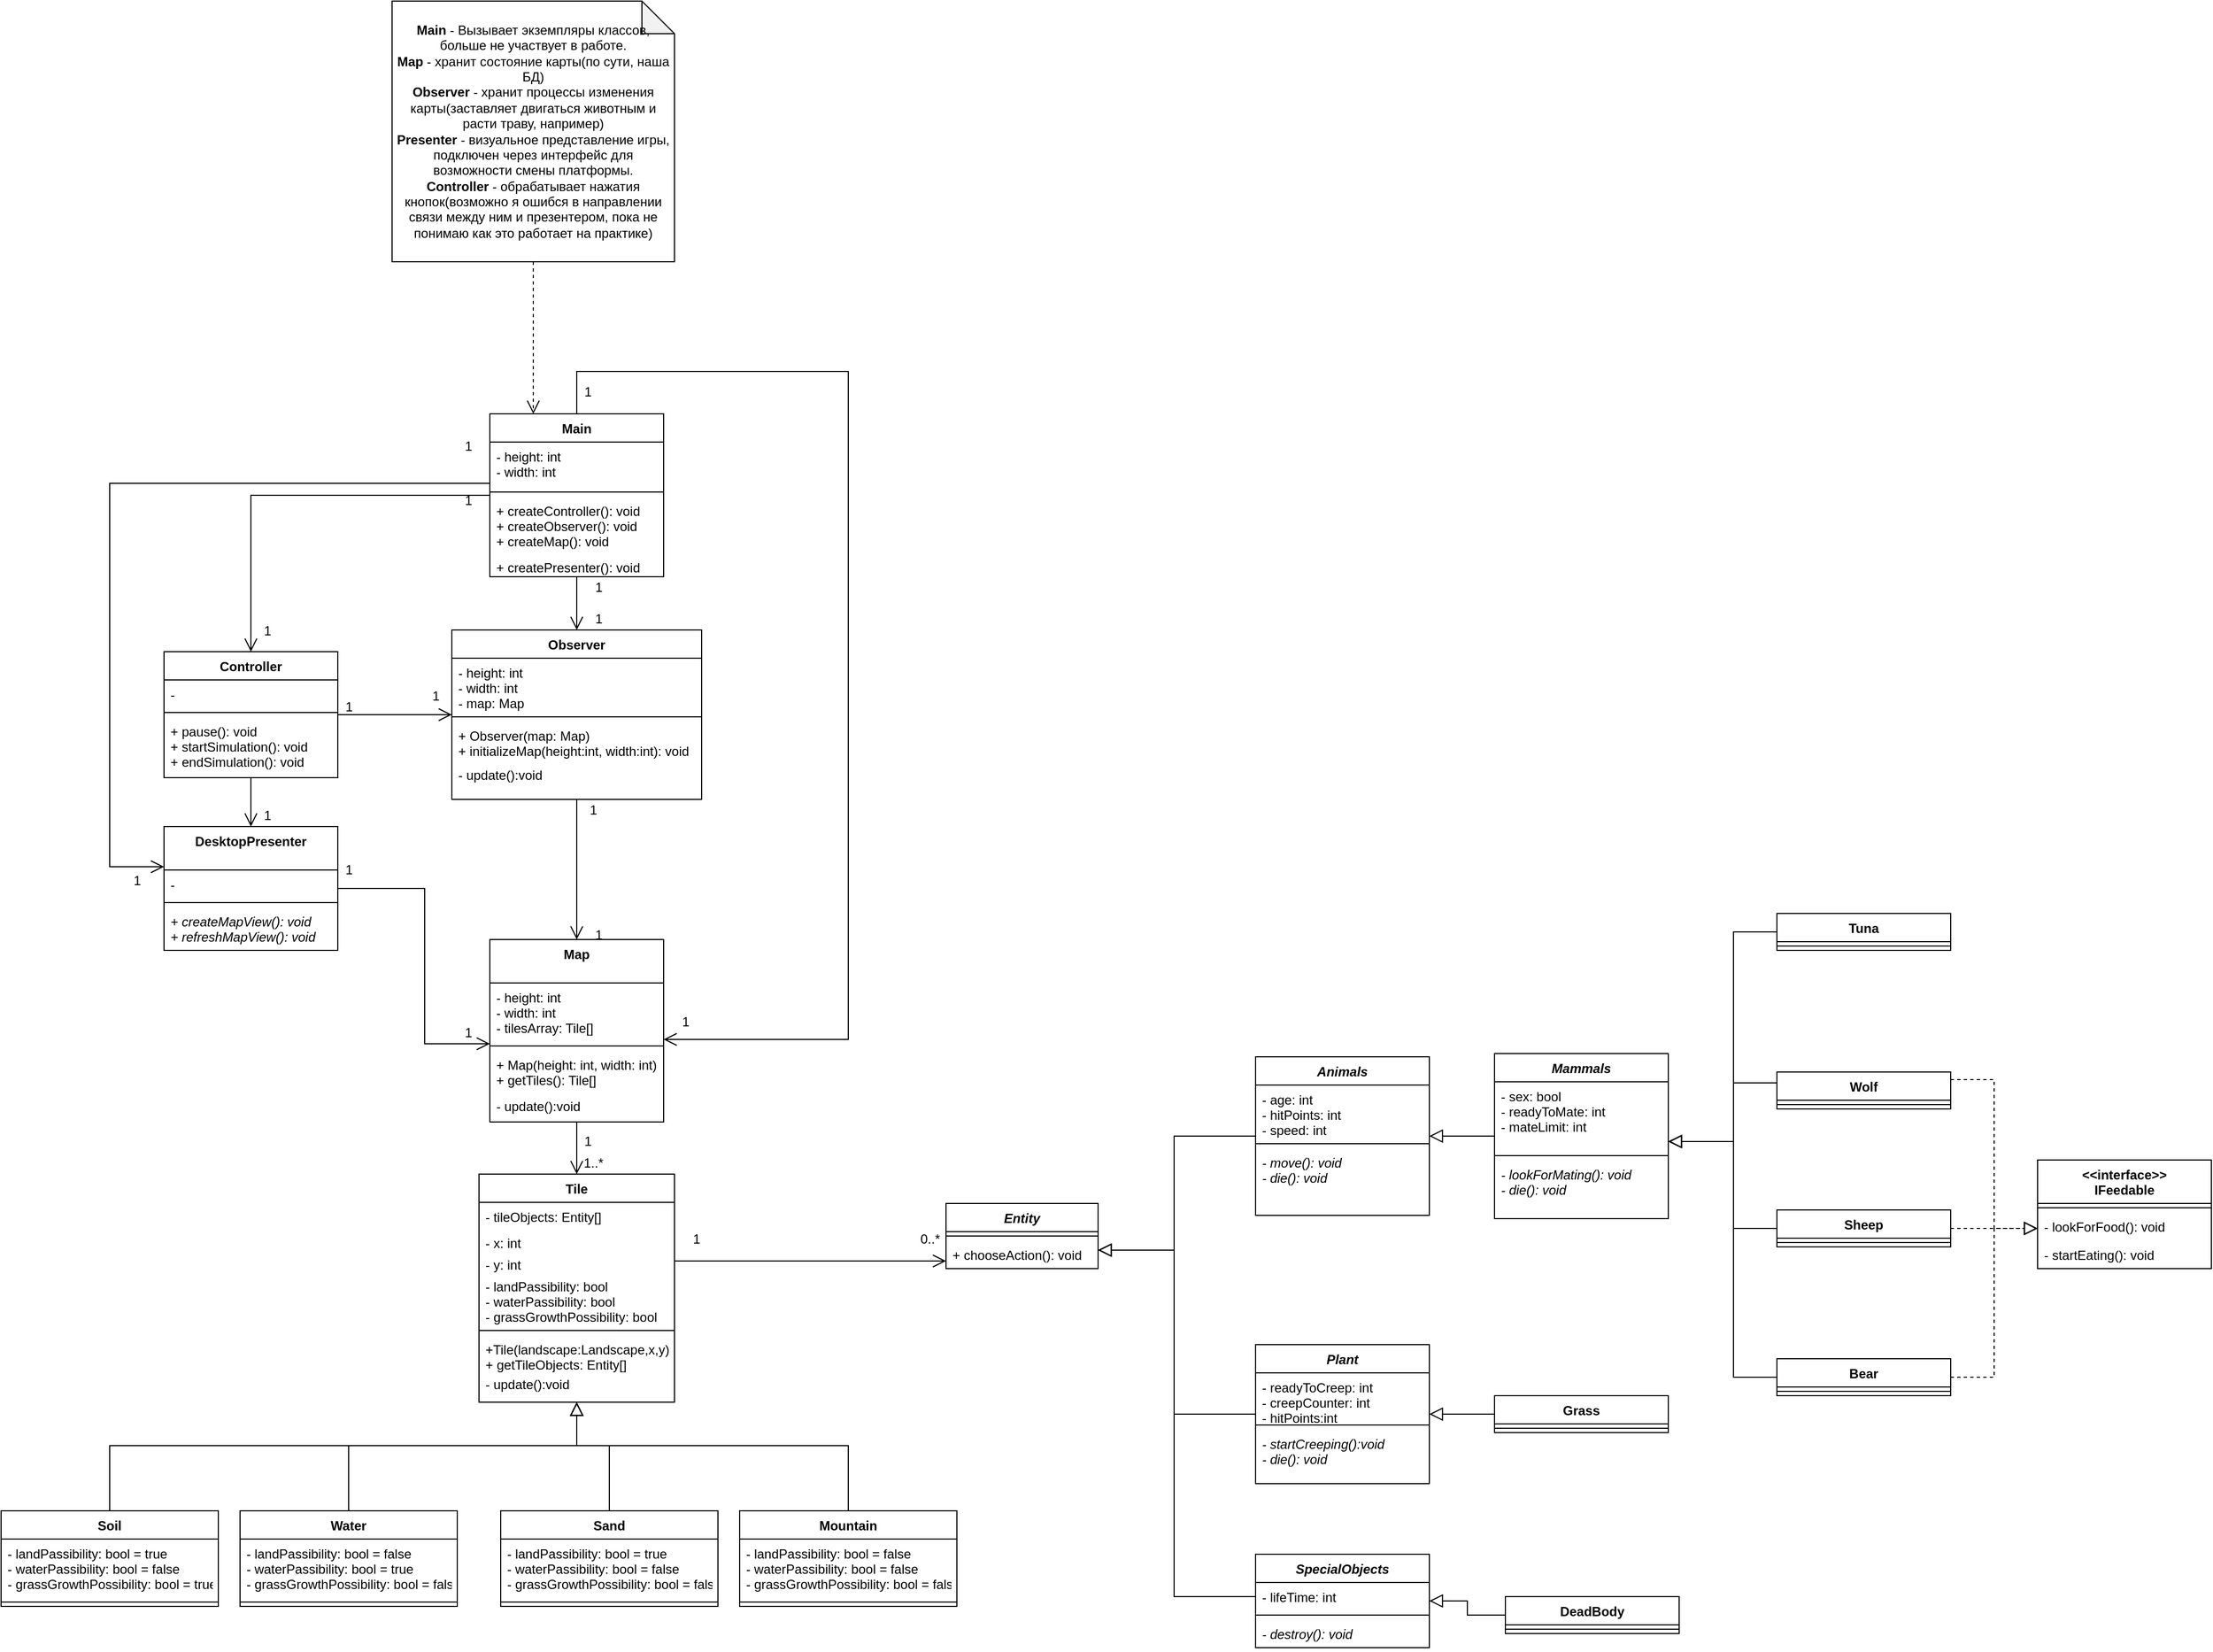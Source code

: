<mxfile version="15.3.1" type="github">
  <diagram name="Page-1" id="c4acf3e9-155e-7222-9cf6-157b1a14988f">
    <mxGraphModel dx="1422" dy="794" grid="1" gridSize="10" guides="1" tooltips="1" connect="1" arrows="1" fold="1" page="1" pageScale="1" pageWidth="1100" pageHeight="850" background="none" math="0" shadow="0">
      <root>
        <mxCell id="0" />
        <mxCell id="1" parent="0" />
        <mxCell id="tK33m090suOpxxcHoeYY-7" style="edgeStyle=orthogonalEdgeStyle;rounded=0;orthogonalLoop=1;jettySize=auto;html=1;endArrow=open;endFill=0;endSize=10;startSize=10;startArrow=none;startFill=0;" parent="1" source="_xyLBf4rRskC3J2EZDxW-5" target="_xyLBf4rRskC3J2EZDxW-9" edge="1">
          <mxGeometry relative="1" as="geometry" />
        </mxCell>
        <mxCell id="_xyLBf4rRskC3J2EZDxW-5" value="Map" style="swimlane;fontStyle=1;align=center;verticalAlign=top;childLayout=stackLayout;horizontal=1;startSize=40;horizontalStack=0;resizeParent=1;resizeParentMax=0;resizeLast=0;collapsible=1;marginBottom=0;" parent="1" vertex="1">
          <mxGeometry x="670" y="894" width="160" height="168" as="geometry" />
        </mxCell>
        <mxCell id="_xyLBf4rRskC3J2EZDxW-6" value="- height: int&#xa;- width: int&#xa;- tilesArray: Tile[]" style="text;strokeColor=none;fillColor=none;align=left;verticalAlign=top;spacingLeft=4;spacingRight=4;overflow=hidden;rotatable=0;points=[[0,0.5],[1,0.5]];portConstraint=eastwest;" parent="_xyLBf4rRskC3J2EZDxW-5" vertex="1">
          <mxGeometry y="40" width="160" height="54" as="geometry" />
        </mxCell>
        <mxCell id="_xyLBf4rRskC3J2EZDxW-7" value="" style="line;strokeWidth=1;fillColor=none;align=left;verticalAlign=middle;spacingTop=-1;spacingLeft=3;spacingRight=3;rotatable=0;labelPosition=right;points=[];portConstraint=eastwest;" parent="_xyLBf4rRskC3J2EZDxW-5" vertex="1">
          <mxGeometry y="94" width="160" height="8" as="geometry" />
        </mxCell>
        <mxCell id="_xyLBf4rRskC3J2EZDxW-8" value="+ Map(height: int, width: int)&#xa;+ getTiles(): Tile[]" style="text;strokeColor=none;fillColor=none;align=left;verticalAlign=top;spacingLeft=4;spacingRight=4;overflow=hidden;rotatable=0;points=[[0,0.5],[1,0.5]];portConstraint=eastwest;" parent="_xyLBf4rRskC3J2EZDxW-5" vertex="1">
          <mxGeometry y="102" width="160" height="38" as="geometry" />
        </mxCell>
        <mxCell id="s3qruMykAdAHOrOJcpGM-13" value="- update():void" style="text;strokeColor=none;fillColor=none;align=left;verticalAlign=top;spacingLeft=4;spacingRight=4;overflow=hidden;rotatable=0;points=[[0,0.5],[1,0.5]];portConstraint=eastwest;" parent="_xyLBf4rRskC3J2EZDxW-5" vertex="1">
          <mxGeometry y="140" width="160" height="28" as="geometry" />
        </mxCell>
        <mxCell id="tK33m090suOpxxcHoeYY-1" style="edgeStyle=orthogonalEdgeStyle;rounded=0;orthogonalLoop=1;jettySize=auto;html=1;endArrow=open;endFill=0;startArrow=none;startFill=0;startSize=10;endSize=10;" parent="1" source="_xyLBf4rRskC3J2EZDxW-9" target="s3qruMykAdAHOrOJcpGM-22" edge="1">
          <mxGeometry relative="1" as="geometry">
            <mxPoint x="910" y="1219" as="targetPoint" />
            <Array as="points">
              <mxPoint x="900" y="1190" />
              <mxPoint x="900" y="1190" />
            </Array>
          </mxGeometry>
        </mxCell>
        <mxCell id="_xyLBf4rRskC3J2EZDxW-9" value="Tile" style="swimlane;fontStyle=1;align=center;verticalAlign=top;childLayout=stackLayout;horizontal=1;startSize=26;horizontalStack=0;resizeParent=1;resizeParentMax=0;resizeLast=0;collapsible=1;marginBottom=0;" parent="1" vertex="1">
          <mxGeometry x="660" y="1110" width="180" height="210" as="geometry" />
        </mxCell>
        <mxCell id="_xyLBf4rRskC3J2EZDxW-10" value="- tileObjects: Entity[]" style="text;strokeColor=none;fillColor=none;align=left;verticalAlign=top;spacingLeft=4;spacingRight=4;overflow=hidden;rotatable=0;points=[[0,0.5],[1,0.5]];portConstraint=eastwest;" parent="_xyLBf4rRskC3J2EZDxW-9" vertex="1">
          <mxGeometry y="26" width="180" height="24" as="geometry" />
        </mxCell>
        <mxCell id="tK33m090suOpxxcHoeYY-31" value="- x: int" style="text;strokeColor=none;fillColor=none;align=left;verticalAlign=top;spacingLeft=4;spacingRight=4;overflow=hidden;rotatable=0;points=[[0,0.5],[1,0.5]];portConstraint=eastwest;" parent="_xyLBf4rRskC3J2EZDxW-9" vertex="1">
          <mxGeometry y="50" width="180" height="20" as="geometry" />
        </mxCell>
        <mxCell id="tK33m090suOpxxcHoeYY-32" value="- y: int" style="text;strokeColor=none;fillColor=none;align=left;verticalAlign=top;spacingLeft=4;spacingRight=4;overflow=hidden;rotatable=0;points=[[0,0.5],[1,0.5]];portConstraint=eastwest;" parent="_xyLBf4rRskC3J2EZDxW-9" vertex="1">
          <mxGeometry y="70" width="180" height="20" as="geometry" />
        </mxCell>
        <mxCell id="QvaqsyEetl3F-smUwmiv-2" value="- landPassibility: bool&#xa;- waterPassibility: bool&#xa;- grassGrowthPossibility: bool" style="text;strokeColor=none;fillColor=none;align=left;verticalAlign=top;spacingLeft=4;spacingRight=4;overflow=hidden;rotatable=0;points=[[0,0.5],[1,0.5]];portConstraint=eastwest;" parent="_xyLBf4rRskC3J2EZDxW-9" vertex="1">
          <mxGeometry y="90" width="180" height="50" as="geometry" />
        </mxCell>
        <mxCell id="_xyLBf4rRskC3J2EZDxW-11" value="" style="line;strokeWidth=1;fillColor=none;align=left;verticalAlign=middle;spacingTop=-1;spacingLeft=3;spacingRight=3;rotatable=0;labelPosition=right;points=[];portConstraint=eastwest;" parent="_xyLBf4rRskC3J2EZDxW-9" vertex="1">
          <mxGeometry y="140" width="180" height="8" as="geometry" />
        </mxCell>
        <mxCell id="_xyLBf4rRskC3J2EZDxW-12" value="+Tile(landscape:Landscape,x,y)&#xa;+ getTileObjects: Entity[]" style="text;strokeColor=none;fillColor=none;align=left;verticalAlign=top;spacingLeft=4;spacingRight=4;overflow=hidden;rotatable=0;points=[[0,0.5],[1,0.5]];portConstraint=eastwest;" parent="_xyLBf4rRskC3J2EZDxW-9" vertex="1">
          <mxGeometry y="148" width="180" height="32" as="geometry" />
        </mxCell>
        <mxCell id="s3qruMykAdAHOrOJcpGM-26" value="- update():void" style="text;strokeColor=none;fillColor=none;align=left;verticalAlign=top;spacingLeft=4;spacingRight=4;overflow=hidden;rotatable=0;points=[[0,0.5],[1,0.5]];portConstraint=eastwest;" parent="_xyLBf4rRskC3J2EZDxW-9" vertex="1">
          <mxGeometry y="180" width="180" height="30" as="geometry" />
        </mxCell>
        <mxCell id="QvaqsyEetl3F-smUwmiv-3" style="edgeStyle=orthogonalEdgeStyle;rounded=0;orthogonalLoop=1;jettySize=auto;html=1;endSize=10;endArrow=block;endFill=0;" parent="1" source="v3pDaqWRYXxPAvAmd5gX-1" target="_xyLBf4rRskC3J2EZDxW-9" edge="1">
          <mxGeometry relative="1" as="geometry">
            <Array as="points">
              <mxPoint x="320" y="1360" />
              <mxPoint x="750" y="1360" />
            </Array>
          </mxGeometry>
        </mxCell>
        <mxCell id="v3pDaqWRYXxPAvAmd5gX-1" value="Soil" style="swimlane;fontStyle=1;align=center;verticalAlign=top;childLayout=stackLayout;horizontal=1;startSize=26;horizontalStack=0;resizeParent=1;resizeParentMax=0;resizeLast=0;collapsible=1;marginBottom=0;" parent="1" vertex="1">
          <mxGeometry x="220" y="1420" width="200" height="88" as="geometry" />
        </mxCell>
        <mxCell id="v3pDaqWRYXxPAvAmd5gX-2" value="- landPassibility: bool = true&#xa;- waterPassibility: bool = false&#xa;- grassGrowthPossibility: bool = true" style="text;strokeColor=none;fillColor=none;align=left;verticalAlign=top;spacingLeft=4;spacingRight=4;overflow=hidden;rotatable=0;points=[[0,0.5],[1,0.5]];portConstraint=eastwest;" parent="v3pDaqWRYXxPAvAmd5gX-1" vertex="1">
          <mxGeometry y="26" width="200" height="54" as="geometry" />
        </mxCell>
        <mxCell id="v3pDaqWRYXxPAvAmd5gX-3" value="" style="line;strokeWidth=1;fillColor=none;align=left;verticalAlign=middle;spacingTop=-1;spacingLeft=3;spacingRight=3;rotatable=0;labelPosition=right;points=[];portConstraint=eastwest;" parent="v3pDaqWRYXxPAvAmd5gX-1" vertex="1">
          <mxGeometry y="80" width="200" height="8" as="geometry" />
        </mxCell>
        <mxCell id="QvaqsyEetl3F-smUwmiv-4" style="edgeStyle=orthogonalEdgeStyle;rounded=0;orthogonalLoop=1;jettySize=auto;html=1;endSize=10;endArrow=block;endFill=0;" parent="1" source="v3pDaqWRYXxPAvAmd5gX-5" target="_xyLBf4rRskC3J2EZDxW-9" edge="1">
          <mxGeometry relative="1" as="geometry">
            <Array as="points">
              <mxPoint x="540" y="1360" />
              <mxPoint x="750" y="1360" />
            </Array>
          </mxGeometry>
        </mxCell>
        <mxCell id="v3pDaqWRYXxPAvAmd5gX-5" value="Water" style="swimlane;fontStyle=1;align=center;verticalAlign=top;childLayout=stackLayout;horizontal=1;startSize=26;horizontalStack=0;resizeParent=1;resizeParentMax=0;resizeLast=0;collapsible=1;marginBottom=0;" parent="1" vertex="1">
          <mxGeometry x="440" y="1420" width="200" height="88" as="geometry" />
        </mxCell>
        <mxCell id="v3pDaqWRYXxPAvAmd5gX-6" value="- landPassibility: bool = false&#xa;- waterPassibility: bool = true&#xa;- grassGrowthPossibility: bool = false" style="text;strokeColor=none;fillColor=none;align=left;verticalAlign=top;spacingLeft=4;spacingRight=4;overflow=hidden;rotatable=0;points=[[0,0.5],[1,0.5]];portConstraint=eastwest;" parent="v3pDaqWRYXxPAvAmd5gX-5" vertex="1">
          <mxGeometry y="26" width="200" height="54" as="geometry" />
        </mxCell>
        <mxCell id="v3pDaqWRYXxPAvAmd5gX-7" value="" style="line;strokeWidth=1;fillColor=none;align=left;verticalAlign=middle;spacingTop=-1;spacingLeft=3;spacingRight=3;rotatable=0;labelPosition=right;points=[];portConstraint=eastwest;" parent="v3pDaqWRYXxPAvAmd5gX-5" vertex="1">
          <mxGeometry y="80" width="200" height="8" as="geometry" />
        </mxCell>
        <mxCell id="QvaqsyEetl3F-smUwmiv-5" style="edgeStyle=orthogonalEdgeStyle;rounded=0;orthogonalLoop=1;jettySize=auto;html=1;endArrow=block;endFill=0;endSize=10;" parent="1" source="v3pDaqWRYXxPAvAmd5gX-9" target="_xyLBf4rRskC3J2EZDxW-9" edge="1">
          <mxGeometry relative="1" as="geometry">
            <Array as="points">
              <mxPoint x="780" y="1360" />
              <mxPoint x="750" y="1360" />
            </Array>
          </mxGeometry>
        </mxCell>
        <mxCell id="v3pDaqWRYXxPAvAmd5gX-9" value="Sand" style="swimlane;fontStyle=1;align=center;verticalAlign=top;childLayout=stackLayout;horizontal=1;startSize=26;horizontalStack=0;resizeParent=1;resizeParentMax=0;resizeLast=0;collapsible=1;marginBottom=0;" parent="1" vertex="1">
          <mxGeometry x="680" y="1420" width="200" height="88" as="geometry" />
        </mxCell>
        <mxCell id="v3pDaqWRYXxPAvAmd5gX-10" value="- landPassibility: bool = true&#xa;- waterPassibility: bool = false&#xa;- grassGrowthPossibility: bool = false" style="text;strokeColor=none;fillColor=none;align=left;verticalAlign=top;spacingLeft=4;spacingRight=4;overflow=hidden;rotatable=0;points=[[0,0.5],[1,0.5]];portConstraint=eastwest;" parent="v3pDaqWRYXxPAvAmd5gX-9" vertex="1">
          <mxGeometry y="26" width="200" height="54" as="geometry" />
        </mxCell>
        <mxCell id="v3pDaqWRYXxPAvAmd5gX-11" value="" style="line;strokeWidth=1;fillColor=none;align=left;verticalAlign=middle;spacingTop=-1;spacingLeft=3;spacingRight=3;rotatable=0;labelPosition=right;points=[];portConstraint=eastwest;" parent="v3pDaqWRYXxPAvAmd5gX-9" vertex="1">
          <mxGeometry y="80" width="200" height="8" as="geometry" />
        </mxCell>
        <mxCell id="QvaqsyEetl3F-smUwmiv-6" style="edgeStyle=orthogonalEdgeStyle;rounded=0;orthogonalLoop=1;jettySize=auto;html=1;endArrow=block;endFill=0;endSize=10;" parent="1" source="v3pDaqWRYXxPAvAmd5gX-13" target="_xyLBf4rRskC3J2EZDxW-9" edge="1">
          <mxGeometry relative="1" as="geometry">
            <Array as="points">
              <mxPoint x="1000" y="1360" />
              <mxPoint x="750" y="1360" />
            </Array>
          </mxGeometry>
        </mxCell>
        <mxCell id="v3pDaqWRYXxPAvAmd5gX-13" value="Mountain" style="swimlane;fontStyle=1;align=center;verticalAlign=top;childLayout=stackLayout;horizontal=1;startSize=26;horizontalStack=0;resizeParent=1;resizeParentMax=0;resizeLast=0;collapsible=1;marginBottom=0;" parent="1" vertex="1">
          <mxGeometry x="900" y="1420" width="200" height="88" as="geometry" />
        </mxCell>
        <mxCell id="v3pDaqWRYXxPAvAmd5gX-14" value="- landPassibility: bool = false&#xa;- waterPassibility: bool = false&#xa;- grassGrowthPossibility: bool = false" style="text;strokeColor=none;fillColor=none;align=left;verticalAlign=top;spacingLeft=4;spacingRight=4;overflow=hidden;rotatable=0;points=[[0,0.5],[1,0.5]];portConstraint=eastwest;" parent="v3pDaqWRYXxPAvAmd5gX-13" vertex="1">
          <mxGeometry y="26" width="200" height="54" as="geometry" />
        </mxCell>
        <mxCell id="v3pDaqWRYXxPAvAmd5gX-15" value="" style="line;strokeWidth=1;fillColor=none;align=left;verticalAlign=middle;spacingTop=-1;spacingLeft=3;spacingRight=3;rotatable=0;labelPosition=right;points=[];portConstraint=eastwest;" parent="v3pDaqWRYXxPAvAmd5gX-13" vertex="1">
          <mxGeometry y="80" width="200" height="8" as="geometry" />
        </mxCell>
        <mxCell id="v3pDaqWRYXxPAvAmd5gX-61" style="edgeStyle=orthogonalEdgeStyle;rounded=0;orthogonalLoop=1;jettySize=auto;html=1;endArrow=block;endFill=0;startSize=6;endSize=10;strokeWidth=1;" parent="1" source="v3pDaqWRYXxPAvAmd5gX-20" target="v3pDaqWRYXxPAvAmd5gX-56" edge="1">
          <mxGeometry relative="1" as="geometry" />
        </mxCell>
        <mxCell id="v3pDaqWRYXxPAvAmd5gX-20" value="Mammals" style="swimlane;fontStyle=3;align=center;verticalAlign=top;childLayout=stackLayout;horizontal=1;startSize=26;horizontalStack=0;resizeParent=1;resizeParentMax=0;resizeLast=0;collapsible=1;marginBottom=0;" parent="1" vertex="1">
          <mxGeometry x="1595" y="999" width="160" height="152" as="geometry" />
        </mxCell>
        <mxCell id="v3pDaqWRYXxPAvAmd5gX-21" value="- sex: bool&#xa;- readyToMate: int &#xa;- mateLimit: int" style="text;strokeColor=none;fillColor=none;align=left;verticalAlign=top;spacingLeft=4;spacingRight=4;overflow=hidden;rotatable=0;points=[[0,0.5],[1,0.5]];portConstraint=eastwest;" parent="v3pDaqWRYXxPAvAmd5gX-20" vertex="1">
          <mxGeometry y="26" width="160" height="64" as="geometry" />
        </mxCell>
        <mxCell id="v3pDaqWRYXxPAvAmd5gX-22" value="" style="line;strokeWidth=1;fillColor=none;align=left;verticalAlign=middle;spacingTop=-1;spacingLeft=3;spacingRight=3;rotatable=0;labelPosition=right;points=[];portConstraint=eastwest;" parent="v3pDaqWRYXxPAvAmd5gX-20" vertex="1">
          <mxGeometry y="90" width="160" height="8" as="geometry" />
        </mxCell>
        <mxCell id="v3pDaqWRYXxPAvAmd5gX-23" value="- lookForMating(): void&#xa;- die(): void" style="text;strokeColor=none;fillColor=none;align=left;verticalAlign=top;spacingLeft=4;spacingRight=4;overflow=hidden;rotatable=0;points=[[0,0.5],[1,0.5]];portConstraint=eastwest;fontStyle=2" parent="v3pDaqWRYXxPAvAmd5gX-20" vertex="1">
          <mxGeometry y="98" width="160" height="54" as="geometry" />
        </mxCell>
        <mxCell id="QvaqsyEetl3F-smUwmiv-9" style="edgeStyle=orthogonalEdgeStyle;rounded=0;orthogonalLoop=1;jettySize=auto;html=1;endArrow=block;endFill=0;endSize=10;" parent="1" source="v3pDaqWRYXxPAvAmd5gX-28" target="s3qruMykAdAHOrOJcpGM-22" edge="1">
          <mxGeometry relative="1" as="geometry">
            <Array as="points">
              <mxPoint x="1300" y="1331" />
              <mxPoint x="1300" y="1180" />
            </Array>
          </mxGeometry>
        </mxCell>
        <mxCell id="v3pDaqWRYXxPAvAmd5gX-28" value="Plant" style="swimlane;fontStyle=3;align=center;verticalAlign=top;childLayout=stackLayout;horizontal=1;startSize=26;horizontalStack=0;resizeParent=1;resizeParentMax=0;resizeLast=0;collapsible=1;marginBottom=0;" parent="1" vertex="1">
          <mxGeometry x="1375" y="1267" width="160" height="128" as="geometry" />
        </mxCell>
        <mxCell id="v3pDaqWRYXxPAvAmd5gX-29" value="- readyToCreep: int &#xa;- creepCounter: int&#xa;- hitPoints:int &#xa;- " style="text;strokeColor=none;fillColor=none;align=left;verticalAlign=top;spacingLeft=4;spacingRight=4;overflow=hidden;rotatable=0;points=[[0,0.5],[1,0.5]];portConstraint=eastwest;" parent="v3pDaqWRYXxPAvAmd5gX-28" vertex="1">
          <mxGeometry y="26" width="160" height="44" as="geometry" />
        </mxCell>
        <mxCell id="v3pDaqWRYXxPAvAmd5gX-30" value="" style="line;strokeWidth=1;fillColor=none;align=left;verticalAlign=middle;spacingTop=-1;spacingLeft=3;spacingRight=3;rotatable=0;labelPosition=right;points=[];portConstraint=eastwest;" parent="v3pDaqWRYXxPAvAmd5gX-28" vertex="1">
          <mxGeometry y="70" width="160" height="8" as="geometry" />
        </mxCell>
        <mxCell id="v3pDaqWRYXxPAvAmd5gX-31" value="- startCreeping():void&#xa;- die(): void" style="text;strokeColor=none;fillColor=none;align=left;verticalAlign=top;spacingLeft=4;spacingRight=4;overflow=hidden;rotatable=0;points=[[0,0.5],[1,0.5]];portConstraint=eastwest;fontStyle=2" parent="v3pDaqWRYXxPAvAmd5gX-28" vertex="1">
          <mxGeometry y="78" width="160" height="50" as="geometry" />
        </mxCell>
        <mxCell id="v3pDaqWRYXxPAvAmd5gX-40" style="edgeStyle=orthogonalEdgeStyle;rounded=0;orthogonalLoop=1;jettySize=auto;html=1;endArrow=block;endFill=0;startSize=6;endSize=10;strokeWidth=1;" parent="1" source="v3pDaqWRYXxPAvAmd5gX-36" target="v3pDaqWRYXxPAvAmd5gX-20" edge="1">
          <mxGeometry relative="1" as="geometry">
            <Array as="points">
              <mxPoint x="1815" y="1026" />
              <mxPoint x="1815" y="1080" />
            </Array>
          </mxGeometry>
        </mxCell>
        <mxCell id="tK33m090suOpxxcHoeYY-23" style="edgeStyle=orthogonalEdgeStyle;rounded=0;orthogonalLoop=1;jettySize=auto;html=1;endArrow=block;endFill=0;endSize=10;dashed=1;" parent="1" source="v3pDaqWRYXxPAvAmd5gX-36" target="tK33m090suOpxxcHoeYY-15" edge="1">
          <mxGeometry relative="1" as="geometry">
            <Array as="points">
              <mxPoint x="2055" y="1023" />
              <mxPoint x="2055" y="1160" />
            </Array>
          </mxGeometry>
        </mxCell>
        <mxCell id="v3pDaqWRYXxPAvAmd5gX-36" value="Wolf" style="swimlane;fontStyle=1;align=center;verticalAlign=top;childLayout=stackLayout;horizontal=1;startSize=26;horizontalStack=0;resizeParent=1;resizeParentMax=0;resizeLast=0;collapsible=1;marginBottom=0;" parent="1" vertex="1">
          <mxGeometry x="1855" y="1016" width="160" height="34" as="geometry" />
        </mxCell>
        <mxCell id="v3pDaqWRYXxPAvAmd5gX-38" value="" style="line;strokeWidth=1;fillColor=none;align=left;verticalAlign=middle;spacingTop=-1;spacingLeft=3;spacingRight=3;rotatable=0;labelPosition=right;points=[];portConstraint=eastwest;" parent="v3pDaqWRYXxPAvAmd5gX-36" vertex="1">
          <mxGeometry y="26" width="160" height="8" as="geometry" />
        </mxCell>
        <mxCell id="v3pDaqWRYXxPAvAmd5gX-45" style="edgeStyle=orthogonalEdgeStyle;rounded=0;orthogonalLoop=1;jettySize=auto;html=1;endArrow=block;endFill=0;startSize=6;endSize=10;strokeWidth=1;" parent="1" source="v3pDaqWRYXxPAvAmd5gX-41" target="v3pDaqWRYXxPAvAmd5gX-20" edge="1">
          <mxGeometry relative="1" as="geometry">
            <Array as="points">
              <mxPoint x="1815" y="1160" />
              <mxPoint x="1815" y="1080" />
            </Array>
          </mxGeometry>
        </mxCell>
        <mxCell id="tK33m090suOpxxcHoeYY-24" style="edgeStyle=orthogonalEdgeStyle;rounded=0;orthogonalLoop=1;jettySize=auto;html=1;endArrow=block;endFill=0;endSize=10;dashed=1;" parent="1" source="v3pDaqWRYXxPAvAmd5gX-41" target="tK33m090suOpxxcHoeYY-15" edge="1">
          <mxGeometry relative="1" as="geometry">
            <Array as="points">
              <mxPoint x="2215" y="1160" />
              <mxPoint x="2215" y="1160" />
            </Array>
          </mxGeometry>
        </mxCell>
        <mxCell id="v3pDaqWRYXxPAvAmd5gX-41" value="Sheep" style="swimlane;fontStyle=1;align=center;verticalAlign=top;childLayout=stackLayout;horizontal=1;startSize=26;horizontalStack=0;resizeParent=1;resizeParentMax=0;resizeLast=0;collapsible=1;marginBottom=0;" parent="1" vertex="1">
          <mxGeometry x="1855" y="1143" width="160" height="34" as="geometry" />
        </mxCell>
        <mxCell id="v3pDaqWRYXxPAvAmd5gX-43" value="" style="line;strokeWidth=1;fillColor=none;align=left;verticalAlign=middle;spacingTop=-1;spacingLeft=3;spacingRight=3;rotatable=0;labelPosition=right;points=[];portConstraint=eastwest;" parent="v3pDaqWRYXxPAvAmd5gX-41" vertex="1">
          <mxGeometry y="26" width="160" height="8" as="geometry" />
        </mxCell>
        <mxCell id="v3pDaqWRYXxPAvAmd5gX-50" style="edgeStyle=orthogonalEdgeStyle;rounded=0;orthogonalLoop=1;jettySize=auto;html=1;endArrow=block;endFill=0;startSize=6;endSize=10;strokeWidth=1;" parent="1" source="v3pDaqWRYXxPAvAmd5gX-46" target="v3pDaqWRYXxPAvAmd5gX-20" edge="1">
          <mxGeometry relative="1" as="geometry">
            <Array as="points">
              <mxPoint x="1815" y="1297" />
              <mxPoint x="1815" y="1080" />
            </Array>
          </mxGeometry>
        </mxCell>
        <mxCell id="tK33m090suOpxxcHoeYY-25" style="edgeStyle=orthogonalEdgeStyle;rounded=0;orthogonalLoop=1;jettySize=auto;html=1;endArrow=block;endFill=0;endSize=10;dashed=1;" parent="1" source="v3pDaqWRYXxPAvAmd5gX-46" target="tK33m090suOpxxcHoeYY-15" edge="1">
          <mxGeometry relative="1" as="geometry">
            <Array as="points">
              <mxPoint x="2055" y="1297" />
              <mxPoint x="2055" y="1160" />
            </Array>
          </mxGeometry>
        </mxCell>
        <mxCell id="v3pDaqWRYXxPAvAmd5gX-46" value="Bear" style="swimlane;fontStyle=1;align=center;verticalAlign=top;childLayout=stackLayout;horizontal=1;startSize=26;horizontalStack=0;resizeParent=1;resizeParentMax=0;resizeLast=0;collapsible=1;marginBottom=0;" parent="1" vertex="1">
          <mxGeometry x="1855" y="1280" width="160" height="34" as="geometry" />
        </mxCell>
        <mxCell id="v3pDaqWRYXxPAvAmd5gX-48" value="" style="line;strokeWidth=1;fillColor=none;align=left;verticalAlign=middle;spacingTop=-1;spacingLeft=3;spacingRight=3;rotatable=0;labelPosition=right;points=[];portConstraint=eastwest;" parent="v3pDaqWRYXxPAvAmd5gX-46" vertex="1">
          <mxGeometry y="26" width="160" height="8" as="geometry" />
        </mxCell>
        <mxCell id="tK33m090suOpxxcHoeYY-21" style="edgeStyle=orthogonalEdgeStyle;rounded=0;orthogonalLoop=1;jettySize=auto;html=1;endArrow=block;endFill=0;endSize=10;" parent="1" source="v3pDaqWRYXxPAvAmd5gX-51" target="v3pDaqWRYXxPAvAmd5gX-20" edge="1">
          <mxGeometry relative="1" as="geometry">
            <Array as="points">
              <mxPoint x="1815" y="887" />
              <mxPoint x="1815" y="1080" />
            </Array>
          </mxGeometry>
        </mxCell>
        <mxCell id="v3pDaqWRYXxPAvAmd5gX-51" value="Tuna" style="swimlane;fontStyle=1;align=center;verticalAlign=top;childLayout=stackLayout;horizontal=1;startSize=26;horizontalStack=0;resizeParent=1;resizeParentMax=0;resizeLast=0;collapsible=1;marginBottom=0;" parent="1" vertex="1">
          <mxGeometry x="1855" y="870" width="160" height="34" as="geometry" />
        </mxCell>
        <mxCell id="v3pDaqWRYXxPAvAmd5gX-53" value="" style="line;strokeWidth=1;fillColor=none;align=left;verticalAlign=middle;spacingTop=-1;spacingLeft=3;spacingRight=3;rotatable=0;labelPosition=right;points=[];portConstraint=eastwest;" parent="v3pDaqWRYXxPAvAmd5gX-51" vertex="1">
          <mxGeometry y="26" width="160" height="8" as="geometry" />
        </mxCell>
        <mxCell id="QvaqsyEetl3F-smUwmiv-7" style="edgeStyle=orthogonalEdgeStyle;rounded=0;orthogonalLoop=1;jettySize=auto;html=1;endArrow=block;endFill=0;endSize=10;" parent="1" source="v3pDaqWRYXxPAvAmd5gX-56" target="s3qruMykAdAHOrOJcpGM-22" edge="1">
          <mxGeometry relative="1" as="geometry">
            <Array as="points">
              <mxPoint x="1300" y="1075" />
              <mxPoint x="1300" y="1180" />
            </Array>
          </mxGeometry>
        </mxCell>
        <mxCell id="v3pDaqWRYXxPAvAmd5gX-56" value="Animals" style="swimlane;fontStyle=3;align=center;verticalAlign=top;childLayout=stackLayout;horizontal=1;startSize=26;horizontalStack=0;resizeParent=1;resizeParentMax=0;resizeLast=0;collapsible=1;marginBottom=0;" parent="1" vertex="1">
          <mxGeometry x="1375" y="1002" width="160" height="146" as="geometry" />
        </mxCell>
        <mxCell id="v3pDaqWRYXxPAvAmd5gX-57" value="- age: int  &#xa;- hitPoints: int&#xa;- speed: int" style="text;strokeColor=none;fillColor=none;align=left;verticalAlign=top;spacingLeft=4;spacingRight=4;overflow=hidden;rotatable=0;points=[[0,0.5],[1,0.5]];portConstraint=eastwest;" parent="v3pDaqWRYXxPAvAmd5gX-56" vertex="1">
          <mxGeometry y="26" width="160" height="50" as="geometry" />
        </mxCell>
        <mxCell id="v3pDaqWRYXxPAvAmd5gX-58" value="" style="line;strokeWidth=1;fillColor=none;align=left;verticalAlign=middle;spacingTop=-1;spacingLeft=3;spacingRight=3;rotatable=0;labelPosition=right;points=[];portConstraint=eastwest;" parent="v3pDaqWRYXxPAvAmd5gX-56" vertex="1">
          <mxGeometry y="76" width="160" height="8" as="geometry" />
        </mxCell>
        <mxCell id="v3pDaqWRYXxPAvAmd5gX-59" value="- move(): void&#xa;- die(): void" style="text;strokeColor=none;fillColor=none;align=left;verticalAlign=top;spacingLeft=4;spacingRight=4;overflow=hidden;rotatable=0;points=[[0,0.5],[1,0.5]];portConstraint=eastwest;fontStyle=2" parent="v3pDaqWRYXxPAvAmd5gX-56" vertex="1">
          <mxGeometry y="84" width="160" height="62" as="geometry" />
        </mxCell>
        <mxCell id="v3pDaqWRYXxPAvAmd5gX-79" style="edgeStyle=orthogonalEdgeStyle;rounded=0;orthogonalLoop=1;jettySize=auto;html=1;endArrow=block;endFill=0;startSize=6;endSize=10;strokeWidth=1;" parent="1" source="v3pDaqWRYXxPAvAmd5gX-75" target="v3pDaqWRYXxPAvAmd5gX-28" edge="1">
          <mxGeometry relative="1" as="geometry" />
        </mxCell>
        <mxCell id="v3pDaqWRYXxPAvAmd5gX-75" value="Grass" style="swimlane;fontStyle=1;align=center;verticalAlign=top;childLayout=stackLayout;horizontal=1;startSize=26;horizontalStack=0;resizeParent=1;resizeParentMax=0;resizeLast=0;collapsible=1;marginBottom=0;" parent="1" vertex="1">
          <mxGeometry x="1595" y="1314" width="160" height="34" as="geometry" />
        </mxCell>
        <mxCell id="v3pDaqWRYXxPAvAmd5gX-77" value="" style="line;strokeWidth=1;fillColor=none;align=left;verticalAlign=middle;spacingTop=-1;spacingLeft=3;spacingRight=3;rotatable=0;labelPosition=right;points=[];portConstraint=eastwest;" parent="v3pDaqWRYXxPAvAmd5gX-75" vertex="1">
          <mxGeometry y="26" width="160" height="8" as="geometry" />
        </mxCell>
        <mxCell id="v3pDaqWRYXxPAvAmd5gX-81" value="SpecialObjects" style="swimlane;fontStyle=3;align=center;verticalAlign=top;childLayout=stackLayout;horizontal=1;startSize=26;horizontalStack=0;resizeParent=1;resizeParentMax=0;resizeLast=0;collapsible=1;marginBottom=0;" parent="1" vertex="1">
          <mxGeometry x="1375" y="1460" width="160" height="86" as="geometry" />
        </mxCell>
        <mxCell id="v3pDaqWRYXxPAvAmd5gX-82" value="- lifeTime: int " style="text;strokeColor=none;fillColor=none;align=left;verticalAlign=top;spacingLeft=4;spacingRight=4;overflow=hidden;rotatable=0;points=[[0,0.5],[1,0.5]];portConstraint=eastwest;" parent="v3pDaqWRYXxPAvAmd5gX-81" vertex="1">
          <mxGeometry y="26" width="160" height="26" as="geometry" />
        </mxCell>
        <mxCell id="v3pDaqWRYXxPAvAmd5gX-83" value="" style="line;strokeWidth=1;fillColor=none;align=left;verticalAlign=middle;spacingTop=-1;spacingLeft=3;spacingRight=3;rotatable=0;labelPosition=right;points=[];portConstraint=eastwest;" parent="v3pDaqWRYXxPAvAmd5gX-81" vertex="1">
          <mxGeometry y="52" width="160" height="8" as="geometry" />
        </mxCell>
        <mxCell id="v3pDaqWRYXxPAvAmd5gX-84" value="- destroy(): void" style="text;strokeColor=none;fillColor=none;align=left;verticalAlign=top;spacingLeft=4;spacingRight=4;overflow=hidden;rotatable=0;points=[[0,0.5],[1,0.5]];portConstraint=eastwest;fontStyle=2" parent="v3pDaqWRYXxPAvAmd5gX-81" vertex="1">
          <mxGeometry y="60" width="160" height="26" as="geometry" />
        </mxCell>
        <mxCell id="v3pDaqWRYXxPAvAmd5gX-90" style="edgeStyle=orthogonalEdgeStyle;rounded=0;orthogonalLoop=1;jettySize=auto;html=1;endArrow=block;endFill=0;startSize=6;endSize=10;strokeWidth=1;" parent="1" source="v3pDaqWRYXxPAvAmd5gX-86" target="v3pDaqWRYXxPAvAmd5gX-81" edge="1">
          <mxGeometry relative="1" as="geometry" />
        </mxCell>
        <mxCell id="v3pDaqWRYXxPAvAmd5gX-86" value="DeadBody" style="swimlane;fontStyle=1;align=center;verticalAlign=top;childLayout=stackLayout;horizontal=1;startSize=26;horizontalStack=0;resizeParent=1;resizeParentMax=0;resizeLast=0;collapsible=1;marginBottom=0;" parent="1" vertex="1">
          <mxGeometry x="1605" y="1499" width="160" height="34" as="geometry" />
        </mxCell>
        <mxCell id="v3pDaqWRYXxPAvAmd5gX-88" value="" style="line;strokeWidth=1;fillColor=none;align=left;verticalAlign=middle;spacingTop=-1;spacingLeft=3;spacingRight=3;rotatable=0;labelPosition=right;points=[];portConstraint=eastwest;" parent="v3pDaqWRYXxPAvAmd5gX-86" vertex="1">
          <mxGeometry y="26" width="160" height="8" as="geometry" />
        </mxCell>
        <mxCell id="8E_h5tTmM04f4tNInj24-2" style="edgeStyle=orthogonalEdgeStyle;rounded=0;orthogonalLoop=1;jettySize=auto;html=1;startArrow=none;startFill=0;endSize=10;endArrow=open;endFill=0;" parent="1" source="R_GVhmnV9ysI4ZdF6uMz-8" target="_xyLBf4rRskC3J2EZDxW-5" edge="1">
          <mxGeometry relative="1" as="geometry">
            <Array as="points">
              <mxPoint x="610" y="847" />
              <mxPoint x="610" y="990" />
            </Array>
          </mxGeometry>
        </mxCell>
        <mxCell id="R_GVhmnV9ysI4ZdF6uMz-8" value="DesktopPresenter" style="swimlane;fontStyle=1;align=center;verticalAlign=top;childLayout=stackLayout;horizontal=1;startSize=40;horizontalStack=0;resizeParent=1;resizeParentMax=0;resizeLast=0;collapsible=1;marginBottom=0;" parent="1" vertex="1">
          <mxGeometry x="370" y="790" width="160" height="114" as="geometry" />
        </mxCell>
        <mxCell id="R_GVhmnV9ysI4ZdF6uMz-9" value="-" style="text;strokeColor=none;fillColor=none;align=left;verticalAlign=top;spacingLeft=4;spacingRight=4;overflow=hidden;rotatable=0;points=[[0,0.5],[1,0.5]];portConstraint=eastwest;" parent="R_GVhmnV9ysI4ZdF6uMz-8" vertex="1">
          <mxGeometry y="40" width="160" height="26" as="geometry" />
        </mxCell>
        <mxCell id="R_GVhmnV9ysI4ZdF6uMz-10" value="" style="line;strokeWidth=1;fillColor=none;align=left;verticalAlign=middle;spacingTop=-1;spacingLeft=3;spacingRight=3;rotatable=0;labelPosition=right;points=[];portConstraint=eastwest;" parent="R_GVhmnV9ysI4ZdF6uMz-8" vertex="1">
          <mxGeometry y="66" width="160" height="8" as="geometry" />
        </mxCell>
        <mxCell id="R_GVhmnV9ysI4ZdF6uMz-11" value="+ createMapView(): void&#xa;+ refreshMapView(): void" style="text;strokeColor=none;fillColor=none;align=left;verticalAlign=top;spacingLeft=4;spacingRight=4;overflow=hidden;rotatable=0;points=[[0,0.5],[1,0.5]];portConstraint=eastwest;fontStyle=2" parent="R_GVhmnV9ysI4ZdF6uMz-8" vertex="1">
          <mxGeometry y="74" width="160" height="40" as="geometry" />
        </mxCell>
        <mxCell id="tK33m090suOpxxcHoeYY-2" style="edgeStyle=orthogonalEdgeStyle;rounded=0;orthogonalLoop=1;jettySize=auto;html=1;endSize=10;startSize=10;endArrow=open;endFill=0;startArrow=none;startFill=0;" parent="1" source="R_GVhmnV9ysI4ZdF6uMz-18" target="R_GVhmnV9ysI4ZdF6uMz-27" edge="1">
          <mxGeometry relative="1" as="geometry" />
        </mxCell>
        <mxCell id="tK33m090suOpxxcHoeYY-3" style="edgeStyle=orthogonalEdgeStyle;rounded=0;orthogonalLoop=1;jettySize=auto;html=1;startSize=10;endSize=10;startArrow=none;startFill=0;endArrow=open;endFill=0;" parent="1" source="R_GVhmnV9ysI4ZdF6uMz-18" target="R_GVhmnV9ysI4ZdF6uMz-22" edge="1">
          <mxGeometry relative="1" as="geometry" />
        </mxCell>
        <mxCell id="tK33m090suOpxxcHoeYY-4" style="edgeStyle=orthogonalEdgeStyle;rounded=0;orthogonalLoop=1;jettySize=auto;html=1;endArrow=open;endFill=0;endSize=10;startSize=10;startArrow=none;startFill=0;" parent="1" source="R_GVhmnV9ysI4ZdF6uMz-18" target="_xyLBf4rRskC3J2EZDxW-5" edge="1">
          <mxGeometry relative="1" as="geometry">
            <Array as="points">
              <mxPoint x="750" y="371" />
              <mxPoint x="1000" y="371" />
              <mxPoint x="1000" y="986" />
            </Array>
          </mxGeometry>
        </mxCell>
        <mxCell id="tK33m090suOpxxcHoeYY-39" style="edgeStyle=orthogonalEdgeStyle;rounded=0;orthogonalLoop=1;jettySize=auto;html=1;startArrow=none;startFill=0;endArrow=open;endFill=0;startSize=10;endSize=10;targetPerimeterSpacing=0;strokeColor=#000000;" parent="1" source="R_GVhmnV9ysI4ZdF6uMz-18" target="R_GVhmnV9ysI4ZdF6uMz-8" edge="1">
          <mxGeometry relative="1" as="geometry">
            <Array as="points">
              <mxPoint x="320" y="474" />
              <mxPoint x="320" y="827" />
            </Array>
          </mxGeometry>
        </mxCell>
        <mxCell id="R_GVhmnV9ysI4ZdF6uMz-18" value="Main" style="swimlane;fontStyle=1;align=center;verticalAlign=top;childLayout=stackLayout;horizontal=1;startSize=26;horizontalStack=0;resizeParent=1;resizeParentMax=0;resizeLast=0;collapsible=1;marginBottom=0;" parent="1" vertex="1">
          <mxGeometry x="670" y="410" width="160" height="150" as="geometry" />
        </mxCell>
        <mxCell id="R_GVhmnV9ysI4ZdF6uMz-19" value="- height: int&#xa;- width: int  " style="text;strokeColor=none;fillColor=none;align=left;verticalAlign=top;spacingLeft=4;spacingRight=4;overflow=hidden;rotatable=0;points=[[0,0.5],[1,0.5]];portConstraint=eastwest;" parent="R_GVhmnV9ysI4ZdF6uMz-18" vertex="1">
          <mxGeometry y="26" width="160" height="42" as="geometry" />
        </mxCell>
        <mxCell id="R_GVhmnV9ysI4ZdF6uMz-20" value="" style="line;strokeWidth=1;fillColor=none;align=left;verticalAlign=middle;spacingTop=-1;spacingLeft=3;spacingRight=3;rotatable=0;labelPosition=right;points=[];portConstraint=eastwest;" parent="R_GVhmnV9ysI4ZdF6uMz-18" vertex="1">
          <mxGeometry y="68" width="160" height="8" as="geometry" />
        </mxCell>
        <mxCell id="R_GVhmnV9ysI4ZdF6uMz-21" value="+ createController(): void&#xa;+ createObserver(): void&#xa;+ createMap(): void&#xa;" style="text;strokeColor=none;fillColor=none;align=left;verticalAlign=top;spacingLeft=4;spacingRight=4;overflow=hidden;rotatable=0;points=[[0,0.5],[1,0.5]];portConstraint=eastwest;" parent="R_GVhmnV9ysI4ZdF6uMz-18" vertex="1">
          <mxGeometry y="76" width="160" height="52" as="geometry" />
        </mxCell>
        <mxCell id="8E_h5tTmM04f4tNInj24-1" value="+ createPresenter(): void" style="text;strokeColor=none;fillColor=none;align=left;verticalAlign=top;spacingLeft=4;spacingRight=4;overflow=hidden;rotatable=0;points=[[0,0.5],[1,0.5]];portConstraint=eastwest;" parent="R_GVhmnV9ysI4ZdF6uMz-18" vertex="1">
          <mxGeometry y="128" width="160" height="22" as="geometry" />
        </mxCell>
        <mxCell id="R_GVhmnV9ysI4ZdF6uMz-34" style="edgeStyle=orthogonalEdgeStyle;rounded=0;orthogonalLoop=1;jettySize=auto;html=1;endArrow=open;endFill=0;endSize=10;" parent="1" source="R_GVhmnV9ysI4ZdF6uMz-22" target="R_GVhmnV9ysI4ZdF6uMz-8" edge="1">
          <mxGeometry relative="1" as="geometry" />
        </mxCell>
        <mxCell id="R_GVhmnV9ysI4ZdF6uMz-35" style="edgeStyle=orthogonalEdgeStyle;rounded=0;orthogonalLoop=1;jettySize=auto;html=1;endArrow=open;endFill=0;endSize=10;startSize=10;startArrow=none;startFill=0;" parent="1" source="R_GVhmnV9ysI4ZdF6uMz-22" target="R_GVhmnV9ysI4ZdF6uMz-27" edge="1">
          <mxGeometry relative="1" as="geometry" />
        </mxCell>
        <mxCell id="R_GVhmnV9ysI4ZdF6uMz-22" value="Controller" style="swimlane;fontStyle=1;align=center;verticalAlign=top;childLayout=stackLayout;horizontal=1;startSize=26;horizontalStack=0;resizeParent=1;resizeParentMax=0;resizeLast=0;collapsible=1;marginBottom=0;" parent="1" vertex="1">
          <mxGeometry x="370" y="629" width="160" height="116" as="geometry" />
        </mxCell>
        <mxCell id="R_GVhmnV9ysI4ZdF6uMz-23" value="-" style="text;strokeColor=none;fillColor=none;align=left;verticalAlign=top;spacingLeft=4;spacingRight=4;overflow=hidden;rotatable=0;points=[[0,0.5],[1,0.5]];portConstraint=eastwest;" parent="R_GVhmnV9ysI4ZdF6uMz-22" vertex="1">
          <mxGeometry y="26" width="160" height="26" as="geometry" />
        </mxCell>
        <mxCell id="R_GVhmnV9ysI4ZdF6uMz-24" value="" style="line;strokeWidth=1;fillColor=none;align=left;verticalAlign=middle;spacingTop=-1;spacingLeft=3;spacingRight=3;rotatable=0;labelPosition=right;points=[];portConstraint=eastwest;" parent="R_GVhmnV9ysI4ZdF6uMz-22" vertex="1">
          <mxGeometry y="52" width="160" height="8" as="geometry" />
        </mxCell>
        <mxCell id="R_GVhmnV9ysI4ZdF6uMz-25" value="+ pause(): void&#xa;+ startSimulation(): void&#xa;+ endSimulation(): void" style="text;strokeColor=none;fillColor=none;align=left;verticalAlign=top;spacingLeft=4;spacingRight=4;overflow=hidden;rotatable=0;points=[[0,0.5],[1,0.5]];portConstraint=eastwest;" parent="R_GVhmnV9ysI4ZdF6uMz-22" vertex="1">
          <mxGeometry y="60" width="160" height="56" as="geometry" />
        </mxCell>
        <mxCell id="tK33m090suOpxxcHoeYY-27" style="edgeStyle=orthogonalEdgeStyle;rounded=0;orthogonalLoop=1;jettySize=auto;html=1;endArrow=open;endFill=0;endSize=10;startArrow=none;startFill=0;startSize=10;" parent="1" source="R_GVhmnV9ysI4ZdF6uMz-27" target="_xyLBf4rRskC3J2EZDxW-5" edge="1">
          <mxGeometry relative="1" as="geometry" />
        </mxCell>
        <mxCell id="R_GVhmnV9ysI4ZdF6uMz-27" value="Observer" style="swimlane;fontStyle=1;align=center;verticalAlign=top;childLayout=stackLayout;horizontal=1;startSize=26;horizontalStack=0;resizeParent=1;resizeParentMax=0;resizeLast=0;collapsible=1;marginBottom=0;" parent="1" vertex="1">
          <mxGeometry x="635" y="609" width="230" height="156" as="geometry" />
        </mxCell>
        <mxCell id="R_GVhmnV9ysI4ZdF6uMz-28" value="- height: int&#xa;- width: int&#xa;- map: Map" style="text;strokeColor=none;fillColor=none;align=left;verticalAlign=top;spacingLeft=4;spacingRight=4;overflow=hidden;rotatable=0;points=[[0,0.5],[1,0.5]];portConstraint=eastwest;" parent="R_GVhmnV9ysI4ZdF6uMz-27" vertex="1">
          <mxGeometry y="26" width="230" height="50" as="geometry" />
        </mxCell>
        <mxCell id="R_GVhmnV9ysI4ZdF6uMz-29" value="" style="line;strokeWidth=1;fillColor=none;align=left;verticalAlign=middle;spacingTop=-1;spacingLeft=3;spacingRight=3;rotatable=0;labelPosition=right;points=[];portConstraint=eastwest;" parent="R_GVhmnV9ysI4ZdF6uMz-27" vertex="1">
          <mxGeometry y="76" width="230" height="8" as="geometry" />
        </mxCell>
        <mxCell id="R_GVhmnV9ysI4ZdF6uMz-30" value="+ Observer(map: Map)&#xa;+ initializeMap(height:int, width:int): void" style="text;strokeColor=none;fillColor=none;align=left;verticalAlign=top;spacingLeft=4;spacingRight=4;overflow=hidden;rotatable=0;points=[[0,0.5],[1,0.5]];portConstraint=eastwest;" parent="R_GVhmnV9ysI4ZdF6uMz-27" vertex="1">
          <mxGeometry y="84" width="230" height="36" as="geometry" />
        </mxCell>
        <mxCell id="s3qruMykAdAHOrOJcpGM-11" value="- update():void" style="text;strokeColor=none;fillColor=none;align=left;verticalAlign=top;spacingLeft=4;spacingRight=4;overflow=hidden;rotatable=0;points=[[0,0.5],[1,0.5]];portConstraint=eastwest;" parent="R_GVhmnV9ysI4ZdF6uMz-27" vertex="1">
          <mxGeometry y="120" width="230" height="36" as="geometry" />
        </mxCell>
        <mxCell id="R_GVhmnV9ysI4ZdF6uMz-45" value="" style="text;strokeColor=none;fillColor=none;align=left;verticalAlign=middle;spacingTop=-1;spacingLeft=4;spacingRight=4;rotatable=0;labelPosition=right;points=[];portConstraint=eastwest;" parent="1" vertex="1">
          <mxGeometry x="280" y="840" width="20" height="14" as="geometry" />
        </mxCell>
        <mxCell id="tK33m090suOpxxcHoeYY-15" value="&lt;&lt;interface&gt;&gt;&#xa;IFeedable" style="swimlane;fontStyle=1;align=center;verticalAlign=top;childLayout=stackLayout;horizontal=1;startSize=40;horizontalStack=0;resizeParent=1;resizeParentMax=0;resizeLast=0;collapsible=1;marginBottom=0;" parent="1" vertex="1">
          <mxGeometry x="2095" y="1097" width="160" height="100" as="geometry" />
        </mxCell>
        <mxCell id="tK33m090suOpxxcHoeYY-17" value="" style="line;strokeWidth=1;fillColor=none;align=left;verticalAlign=middle;spacingTop=-1;spacingLeft=3;spacingRight=3;rotatable=0;labelPosition=right;points=[];portConstraint=eastwest;" parent="tK33m090suOpxxcHoeYY-15" vertex="1">
          <mxGeometry y="40" width="160" height="8" as="geometry" />
        </mxCell>
        <mxCell id="tK33m090suOpxxcHoeYY-18" value="- lookForFood(): void" style="text;strokeColor=none;fillColor=none;align=left;verticalAlign=top;spacingLeft=4;spacingRight=4;overflow=hidden;rotatable=0;points=[[0,0.5],[1,0.5]];portConstraint=eastwest;" parent="tK33m090suOpxxcHoeYY-15" vertex="1">
          <mxGeometry y="48" width="160" height="26" as="geometry" />
        </mxCell>
        <mxCell id="tK33m090suOpxxcHoeYY-20" value="- startEating(): void" style="text;strokeColor=none;fillColor=none;align=left;verticalAlign=top;spacingLeft=4;spacingRight=4;overflow=hidden;rotatable=0;points=[[0,0.5],[1,0.5]];portConstraint=eastwest;" parent="tK33m090suOpxxcHoeYY-15" vertex="1">
          <mxGeometry y="74" width="160" height="26" as="geometry" />
        </mxCell>
        <mxCell id="tK33m090suOpxxcHoeYY-29" value="1..*" style="text;html=1;align=center;verticalAlign=middle;resizable=0;points=[];autosize=1;strokeColor=none;fillColor=none;" parent="1" vertex="1">
          <mxGeometry x="750" y="1090" width="30" height="20" as="geometry" />
        </mxCell>
        <mxCell id="tK33m090suOpxxcHoeYY-30" value="0..*" style="text;html=1;align=center;verticalAlign=middle;resizable=0;points=[];autosize=1;strokeColor=none;fillColor=none;" parent="1" vertex="1">
          <mxGeometry x="1060" y="1160" width="30" height="20" as="geometry" />
        </mxCell>
        <mxCell id="tK33m090suOpxxcHoeYY-34" value="1" style="text;html=1;align=center;verticalAlign=middle;resizable=0;points=[];autosize=1;strokeColor=none;fillColor=none;" parent="1" vertex="1">
          <mxGeometry x="840" y="960" width="20" height="20" as="geometry" />
        </mxCell>
        <mxCell id="tK33m090suOpxxcHoeYY-35" value="1" style="text;html=1;align=center;verticalAlign=middle;resizable=0;points=[];autosize=1;strokeColor=none;fillColor=none;" parent="1" vertex="1">
          <mxGeometry x="760" y="880" width="20" height="20" as="geometry" />
        </mxCell>
        <mxCell id="tK33m090suOpxxcHoeYY-36" value="1" style="text;html=1;align=center;verticalAlign=middle;resizable=0;points=[];autosize=1;strokeColor=none;fillColor=none;" parent="1" vertex="1">
          <mxGeometry x="760" y="589" width="20" height="20" as="geometry" />
        </mxCell>
        <mxCell id="tK33m090suOpxxcHoeYY-37" value="1" style="text;html=1;align=center;verticalAlign=middle;resizable=0;points=[];autosize=1;strokeColor=none;fillColor=none;" parent="1" vertex="1">
          <mxGeometry x="610" y="660" width="20" height="20" as="geometry" />
        </mxCell>
        <mxCell id="tK33m090suOpxxcHoeYY-38" value="1" style="text;html=1;align=center;verticalAlign=middle;resizable=0;points=[];autosize=1;strokeColor=none;fillColor=none;" parent="1" vertex="1">
          <mxGeometry x="455" y="600" width="20" height="20" as="geometry" />
        </mxCell>
        <mxCell id="tK33m090suOpxxcHoeYY-40" value="1" style="text;html=1;align=center;verticalAlign=middle;resizable=0;points=[];autosize=1;strokeColor=none;fillColor=none;" parent="1" vertex="1">
          <mxGeometry x="335" y="830" width="20" height="20" as="geometry" />
        </mxCell>
        <mxCell id="tK33m090suOpxxcHoeYY-41" value="1" style="text;html=1;align=center;verticalAlign=middle;resizable=0;points=[];autosize=1;strokeColor=none;fillColor=none;" parent="1" vertex="1">
          <mxGeometry x="455" y="770" width="20" height="20" as="geometry" />
        </mxCell>
        <mxCell id="8E_h5tTmM04f4tNInj24-3" value="1" style="text;html=1;align=center;verticalAlign=middle;resizable=0;points=[];autosize=1;strokeColor=none;fillColor=none;" parent="1" vertex="1">
          <mxGeometry x="755" y="765" width="20" height="20" as="geometry" />
        </mxCell>
        <mxCell id="8E_h5tTmM04f4tNInj24-4" value="1" style="text;html=1;align=center;verticalAlign=middle;resizable=0;points=[];autosize=1;strokeColor=none;fillColor=none;" parent="1" vertex="1">
          <mxGeometry x="530" y="670" width="20" height="20" as="geometry" />
        </mxCell>
        <mxCell id="8E_h5tTmM04f4tNInj24-5" value="1" style="text;html=1;align=center;verticalAlign=middle;resizable=0;points=[];autosize=1;strokeColor=none;fillColor=none;" parent="1" vertex="1">
          <mxGeometry x="640" y="480" width="20" height="20" as="geometry" />
        </mxCell>
        <mxCell id="8E_h5tTmM04f4tNInj24-6" value="1" style="text;html=1;align=center;verticalAlign=middle;resizable=0;points=[];autosize=1;strokeColor=none;fillColor=none;" parent="1" vertex="1">
          <mxGeometry x="640" y="430" width="20" height="20" as="geometry" />
        </mxCell>
        <mxCell id="8E_h5tTmM04f4tNInj24-7" value="1" style="text;html=1;align=center;verticalAlign=middle;resizable=0;points=[];autosize=1;strokeColor=none;fillColor=none;" parent="1" vertex="1">
          <mxGeometry x="530" y="820" width="20" height="20" as="geometry" />
        </mxCell>
        <mxCell id="8E_h5tTmM04f4tNInj24-8" value="1" style="text;html=1;align=center;verticalAlign=middle;resizable=0;points=[];autosize=1;strokeColor=none;fillColor=none;" parent="1" vertex="1">
          <mxGeometry x="640" y="970" width="20" height="20" as="geometry" />
        </mxCell>
        <mxCell id="8E_h5tTmM04f4tNInj24-9" value="1" style="text;html=1;align=center;verticalAlign=middle;resizable=0;points=[];autosize=1;strokeColor=none;fillColor=none;" parent="1" vertex="1">
          <mxGeometry x="750" y="1070" width="20" height="20" as="geometry" />
        </mxCell>
        <mxCell id="8E_h5tTmM04f4tNInj24-11" value="1" style="text;html=1;align=center;verticalAlign=middle;resizable=0;points=[];autosize=1;strokeColor=none;fillColor=none;" parent="1" vertex="1">
          <mxGeometry x="850" y="1160" width="20" height="20" as="geometry" />
        </mxCell>
        <mxCell id="8E_h5tTmM04f4tNInj24-15" value="1" style="text;html=1;align=center;verticalAlign=middle;resizable=0;points=[];autosize=1;strokeColor=none;fillColor=none;" parent="1" vertex="1">
          <mxGeometry x="750" y="380" width="20" height="20" as="geometry" />
        </mxCell>
        <mxCell id="8E_h5tTmM04f4tNInj24-17" style="edgeStyle=orthogonalEdgeStyle;rounded=0;orthogonalLoop=1;jettySize=auto;html=1;entryX=0.25;entryY=0;entryDx=0;entryDy=0;startArrow=none;startFill=0;endArrow=open;endFill=0;endSize=10;dashed=1;" parent="1" source="8E_h5tTmM04f4tNInj24-16" target="R_GVhmnV9ysI4ZdF6uMz-18" edge="1">
          <mxGeometry relative="1" as="geometry" />
        </mxCell>
        <mxCell id="8E_h5tTmM04f4tNInj24-16" value="&lt;b&gt;Main&lt;/b&gt; - Вызывает экземпляры классов, больше не участвует в работе.&lt;br&gt;&lt;b&gt;Map&lt;/b&gt; - хранит состояние карты(по сути, наша БД)&lt;br&gt;&lt;b&gt;Observer&lt;/b&gt; - хранит процессы изменения карты(заставляет двигаться животным и расти траву, например)&lt;br&gt;&lt;b&gt;Presenter&lt;/b&gt; - визуальное представление игры, подключен через интерфейс для возможности смены платформы.&lt;br&gt;&lt;b&gt;Controller&lt;/b&gt; - обрабатывает нажатия кнопок(возможно я ошибся в направлении связи между ним и презентером, пока не понимаю как это работает на практике)" style="shape=note;whiteSpace=wrap;html=1;backgroundOutline=1;darkOpacity=0.05;" parent="1" vertex="1">
          <mxGeometry x="580" y="30" width="260" height="240" as="geometry" />
        </mxCell>
        <mxCell id="Sq0fJvwP3S52HIMxvp3t-2" value="1" style="text;html=1;align=center;verticalAlign=middle;resizable=0;points=[];autosize=1;strokeColor=none;fillColor=none;" parent="1" vertex="1">
          <mxGeometry x="760" y="560" width="20" height="20" as="geometry" />
        </mxCell>
        <mxCell id="s3qruMykAdAHOrOJcpGM-22" value="Entity" style="swimlane;fontStyle=3;align=center;verticalAlign=top;childLayout=stackLayout;horizontal=1;startSize=26;horizontalStack=0;resizeParent=1;resizeParentMax=0;resizeLast=0;collapsible=1;marginBottom=0;" parent="1" vertex="1">
          <mxGeometry x="1090" y="1137" width="140" height="60" as="geometry" />
        </mxCell>
        <mxCell id="s3qruMykAdAHOrOJcpGM-24" value="" style="line;strokeWidth=1;fillColor=none;align=left;verticalAlign=middle;spacingTop=-1;spacingLeft=3;spacingRight=3;rotatable=0;labelPosition=right;points=[];portConstraint=eastwest;" parent="s3qruMykAdAHOrOJcpGM-22" vertex="1">
          <mxGeometry y="26" width="140" height="8" as="geometry" />
        </mxCell>
        <mxCell id="s3qruMykAdAHOrOJcpGM-25" value="+ chooseAction(): void" style="text;strokeColor=none;fillColor=none;align=left;verticalAlign=top;spacingLeft=4;spacingRight=4;overflow=hidden;rotatable=0;points=[[0,0.5],[1,0.5]];portConstraint=eastwest;" parent="s3qruMykAdAHOrOJcpGM-22" vertex="1">
          <mxGeometry y="34" width="140" height="26" as="geometry" />
        </mxCell>
        <mxCell id="QvaqsyEetl3F-smUwmiv-10" style="edgeStyle=orthogonalEdgeStyle;rounded=0;orthogonalLoop=1;jettySize=auto;html=1;endArrow=block;endFill=0;endSize=10;" parent="1" source="v3pDaqWRYXxPAvAmd5gX-82" target="s3qruMykAdAHOrOJcpGM-22" edge="1">
          <mxGeometry relative="1" as="geometry">
            <Array as="points">
              <mxPoint x="1300" y="1499" />
              <mxPoint x="1300" y="1180" />
            </Array>
          </mxGeometry>
        </mxCell>
      </root>
    </mxGraphModel>
  </diagram>
</mxfile>
